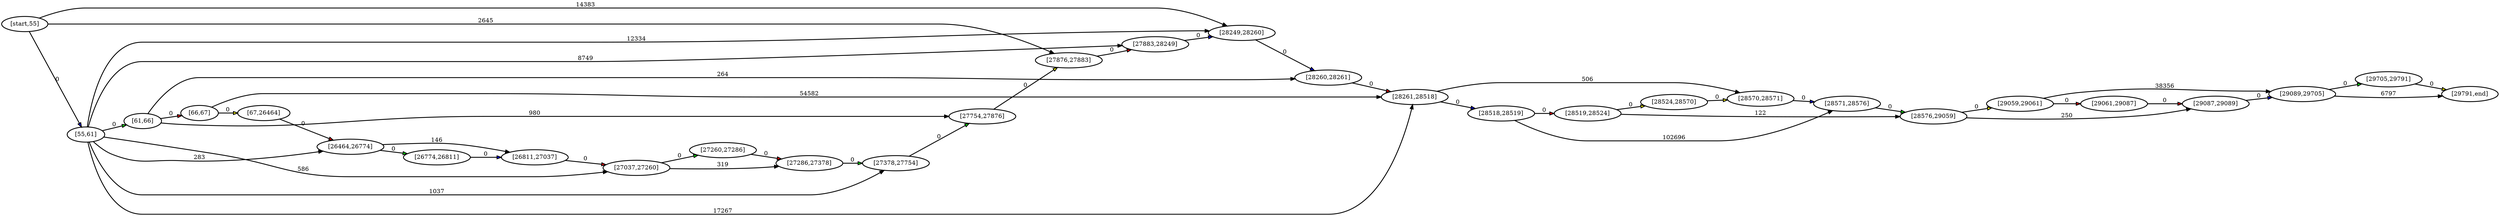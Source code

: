 digraph N {
	overlap="false"
	rankdir="LR"
	0 [label="[start,55]", style="bold"];
	1 [label="[55,61]", style="bold"];
	2 [label="[61,66]", style="bold"];
	3 [label="[66,67]", style="bold"];
	4 [label="[67,26464]", style="bold"];
	5 [label="[26464,26774]", style="bold"];
	6 [label="[26774,26811]", style="bold"];
	7 [label="[26811,27037]", style="bold"];
	8 [label="[27037,27260]", style="bold"];
	9 [label="[27260,27286]", style="bold"];
	10 [label="[27286,27378]", style="bold"];
	11 [label="[27378,27754]", style="bold"];
	12 [label="[27754,27876]", style="bold"];
	13 [label="[27876,27883]", style="bold"];
	14 [label="[27883,28249]", style="bold"];
	15 [label="[28249,28260]", style="bold"];
	16 [label="[28260,28261]", style="bold"];
	17 [label="[28261,28518]", style="bold"];
	18 [label="[28518,28519]", style="bold"];
	19 [label="[28519,28524]", style="bold"];
	20 [label="[28524,28570]", style="bold"];
	21 [label="[28570,28571]", style="bold"];
	22 [label="[28571,28576]", style="bold"];
	23 [label="[28576,29059]", style="bold"];
	24 [label="[29059,29061]", style="bold"];
	25 [label="[29061,29087]", style="bold"];
	26 [label="[29087,29089]", style="bold"];
	27 [label="[29089,29705]", style="bold"];
	28 [label="[29705,29791]", style="bold"];
	29 [label="[29791,end]", style="bold"];
	0 -> 13 [label="2645", fillcolor=black, style="bold"];
	0 -> 15 [label="14383", fillcolor=black, style="bold"];
	1 -> 5 [label="283", fillcolor=black, style="bold"];
	1 -> 8 [label="586", fillcolor=black, style="bold"];
	1 -> 11 [label="1037", fillcolor=black, style="bold"];
	1 -> 14 [label="8749", fillcolor=black, style="bold"];
	1 -> 15 [label="12334", fillcolor=black, style="bold"];
	1 -> 17 [label="17267", fillcolor=black, style="bold"];
	2 -> 12 [label="980", fillcolor=black, style="bold"];
	2 -> 16 [label="264", fillcolor=black, style="bold"];
	3 -> 17 [label="54582", fillcolor=black, style="bold"];
	5 -> 7 [label="146", fillcolor=black, style="bold"];
	8 -> 10 [label="319", fillcolor=black, style="bold"];
	17 -> 21 [label="506", fillcolor=black, style="bold"];
	18 -> 22 [label="102696", fillcolor=black, style="bold"];
	19 -> 23 [label="122", fillcolor=black, style="bold"];
	23 -> 26 [label="250", fillcolor=black, style="bold"];
	24 -> 27 [label="38356", fillcolor=black, style="bold"];
	27 -> 29 [label="6797", fillcolor=black, style="bold"];
	2 -> 3 [label="0", fillcolor=red, style="bold"];
	3 -> 4 [label="0", fillcolor=yellow, style="bold"];
	23 -> 24 [label="0", fillcolor=yellow, style="bold"];
	24 -> 25 [label="0", fillcolor=red, style="bold"];
	27 -> 28 [label="0", fillcolor=green, style="bold"];
	5 -> 6 [label="0", fillcolor=green, style="bold"];
	9 -> 10 [label="0", fillcolor=red, style="bold"];
	14 -> 15 [label="0", fillcolor=blue, style="bold"];
	20 -> 21 [label="0", fillcolor=yellow, style="bold"];
	21 -> 22 [label="0", fillcolor=blue, style="bold"];
	7 -> 8 [label="0", fillcolor=red, style="bold"];
	25 -> 26 [label="0", fillcolor=red, style="bold"];
	4 -> 5 [label="0", fillcolor=red, style="bold"];
	22 -> 23 [label="0", fillcolor=green, style="bold"];
	26 -> 27 [label="0", fillcolor=blue, style="bold"];
	28 -> 29 [label="0", fillcolor=yellow, style="bold"];
	12 -> 13 [label="0", fillcolor=yellow, style="bold"];
	16 -> 17 [label="0", fillcolor=red, style="bold"];
	15 -> 16 [label="0", fillcolor=blue, style="bold"];
	17 -> 18 [label="0", fillcolor=blue, style="bold"];
	18 -> 19 [label="0", fillcolor=red, style="bold"];
	11 -> 12 [label="0", fillcolor=green, style="bold"];
	13 -> 14 [label="0", fillcolor=red, style="bold"];
	19 -> 20 [label="0", fillcolor=yellow, style="bold"];
	10 -> 11 [label="0", fillcolor=green, style="bold"];
	0 -> 1 [label="0", fillcolor=blue, style="bold"];
	6 -> 7 [label="0", fillcolor=blue, style="bold"];
	8 -> 9 [label="0", fillcolor=green, style="bold"];
	1 -> 2 [label="0", fillcolor=green, style="bold"];
}